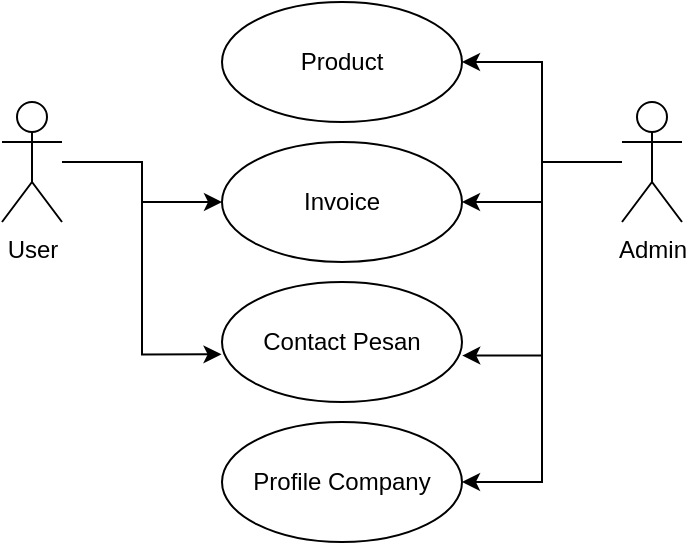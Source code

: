 <mxfile version="13.9.9" type="device"><diagram id="VWLUj-fBzLyfVgID9OLl" name="Page-1"><mxGraphModel dx="706" dy="436" grid="1" gridSize="10" guides="1" tooltips="1" connect="1" arrows="1" fold="1" page="1" pageScale="1" pageWidth="850" pageHeight="1100" math="0" shadow="0"><root><mxCell id="0"/><mxCell id="1" parent="0"/><mxCell id="PhXh_NhkCU9btZtQI9sK-8" style="edgeStyle=orthogonalEdgeStyle;rounded=0;orthogonalLoop=1;jettySize=auto;html=1;entryX=1;entryY=0.5;entryDx=0;entryDy=0;" edge="1" parent="1" source="PhXh_NhkCU9btZtQI9sK-1" target="PhXh_NhkCU9btZtQI9sK-7"><mxGeometry relative="1" as="geometry"/></mxCell><mxCell id="PhXh_NhkCU9btZtQI9sK-10" style="edgeStyle=orthogonalEdgeStyle;rounded=0;orthogonalLoop=1;jettySize=auto;html=1;entryX=1;entryY=0.5;entryDx=0;entryDy=0;" edge="1" parent="1" source="PhXh_NhkCU9btZtQI9sK-1" target="PhXh_NhkCU9btZtQI9sK-9"><mxGeometry relative="1" as="geometry"/></mxCell><mxCell id="PhXh_NhkCU9btZtQI9sK-14" style="edgeStyle=orthogonalEdgeStyle;rounded=0;orthogonalLoop=1;jettySize=auto;html=1;entryX=1.001;entryY=0.613;entryDx=0;entryDy=0;entryPerimeter=0;" edge="1" parent="1" source="PhXh_NhkCU9btZtQI9sK-1" target="PhXh_NhkCU9btZtQI9sK-11"><mxGeometry relative="1" as="geometry"/></mxCell><mxCell id="PhXh_NhkCU9btZtQI9sK-16" style="edgeStyle=orthogonalEdgeStyle;rounded=0;orthogonalLoop=1;jettySize=auto;html=1;entryX=1;entryY=0.5;entryDx=0;entryDy=0;" edge="1" parent="1" source="PhXh_NhkCU9btZtQI9sK-1" target="PhXh_NhkCU9btZtQI9sK-15"><mxGeometry relative="1" as="geometry"/></mxCell><mxCell id="PhXh_NhkCU9btZtQI9sK-1" value="Admin" style="shape=umlActor;verticalLabelPosition=bottom;verticalAlign=top;html=1;outlineConnect=0;" vertex="1" parent="1"><mxGeometry x="580" y="180" width="30" height="60" as="geometry"/></mxCell><mxCell id="PhXh_NhkCU9btZtQI9sK-12" style="edgeStyle=orthogonalEdgeStyle;rounded=0;orthogonalLoop=1;jettySize=auto;html=1;entryX=0;entryY=0.5;entryDx=0;entryDy=0;" edge="1" parent="1" source="PhXh_NhkCU9btZtQI9sK-4" target="PhXh_NhkCU9btZtQI9sK-9"><mxGeometry relative="1" as="geometry"/></mxCell><mxCell id="PhXh_NhkCU9btZtQI9sK-13" style="edgeStyle=orthogonalEdgeStyle;rounded=0;orthogonalLoop=1;jettySize=auto;html=1;entryX=-0.002;entryY=0.603;entryDx=0;entryDy=0;entryPerimeter=0;" edge="1" parent="1" source="PhXh_NhkCU9btZtQI9sK-4" target="PhXh_NhkCU9btZtQI9sK-11"><mxGeometry relative="1" as="geometry"/></mxCell><mxCell id="PhXh_NhkCU9btZtQI9sK-4" value="User" style="shape=umlActor;verticalLabelPosition=bottom;verticalAlign=top;html=1;outlineConnect=0;" vertex="1" parent="1"><mxGeometry x="270" y="180" width="30" height="60" as="geometry"/></mxCell><mxCell id="PhXh_NhkCU9btZtQI9sK-7" value="Product" style="ellipse;whiteSpace=wrap;html=1;" vertex="1" parent="1"><mxGeometry x="380" y="130" width="120" height="60" as="geometry"/></mxCell><mxCell id="PhXh_NhkCU9btZtQI9sK-9" value="Invoice" style="ellipse;whiteSpace=wrap;html=1;" vertex="1" parent="1"><mxGeometry x="380" y="200" width="120" height="60" as="geometry"/></mxCell><mxCell id="PhXh_NhkCU9btZtQI9sK-11" value="Contact Pesan" style="ellipse;whiteSpace=wrap;html=1;" vertex="1" parent="1"><mxGeometry x="380" y="270" width="120" height="60" as="geometry"/></mxCell><mxCell id="PhXh_NhkCU9btZtQI9sK-15" value="Profile Company" style="ellipse;whiteSpace=wrap;html=1;" vertex="1" parent="1"><mxGeometry x="380" y="340" width="120" height="60" as="geometry"/></mxCell></root></mxGraphModel></diagram></mxfile>